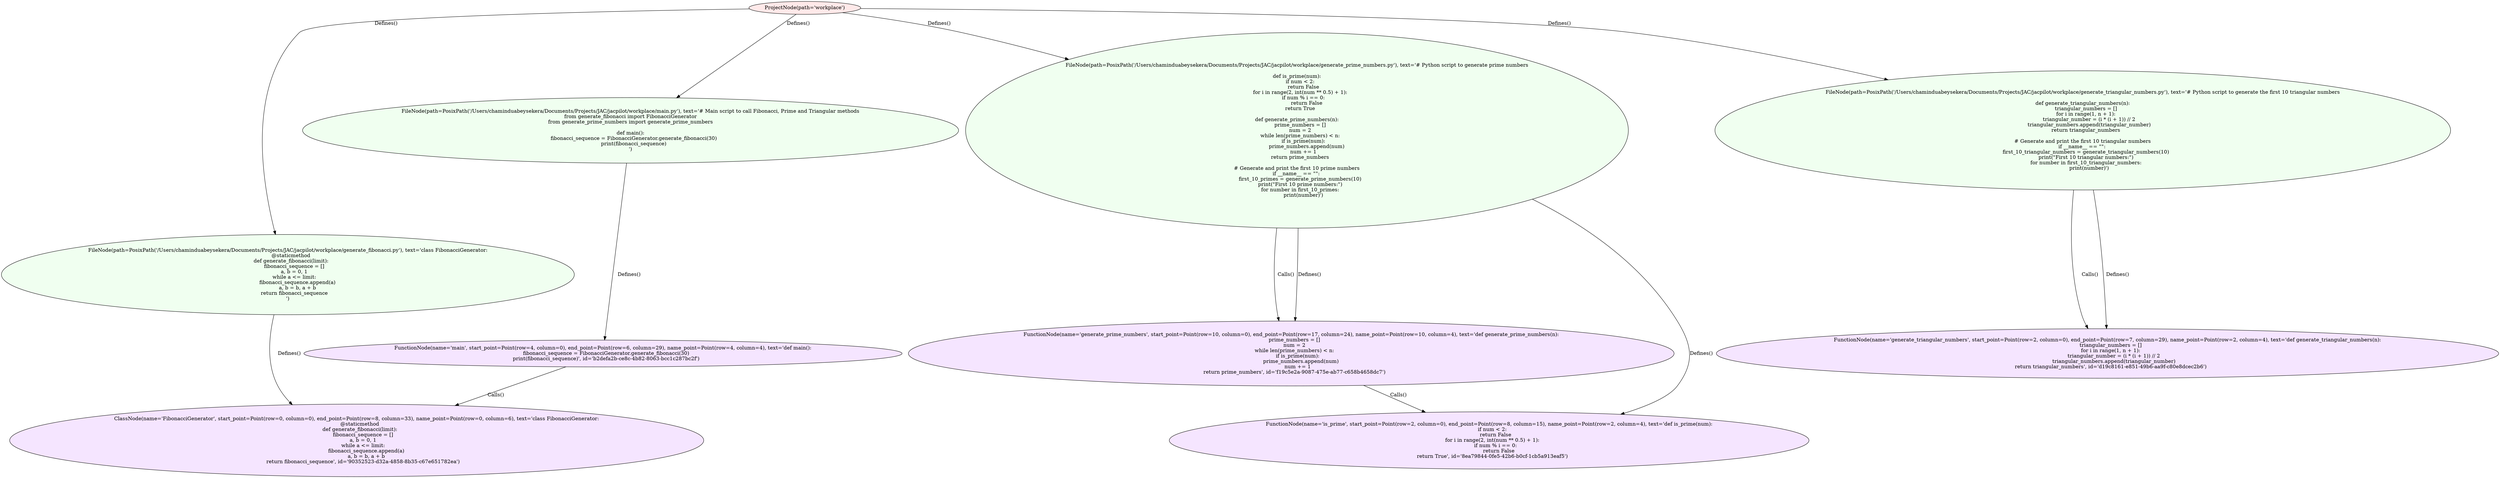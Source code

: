 digraph {
node [style="filled", shape="ellipse", fillcolor="invis", fontcolor="black"];
0 -> 1  [label="Defines()"];
0 -> 2  [label="Defines()"];
0 -> 3  [label="Defines()"];
0 -> 4  [label="Defines()"];
1 -> 5  [label="Defines()"];
2 -> 6  [label="Defines()"];
2 -> 7  [label="Defines()"];
2 -> 7  [label="Calls()"];
3 -> 8  [label="Defines()"];
3 -> 8  [label="Calls()"];
4 -> 9  [label="Defines()"];
9 -> 5  [label="Calls()"];
7 -> 6  [label="Calls()"];
0 [label="ProjectNode(path=&#x27;workplace&#x27;)"fillcolor="#FFE9E9"];
1 [label="FileNode(path=PosixPath(&#x27;/Users/chaminduabeysekera/Documents/Projects/JAC/jacpilot/workplace/generate_fibonacci.py&#x27;), text=&#x27;class FibonacciGenerator:\n    @staticmethod\n    def generate_fibonacci(limit):\n        fibonacci_sequence = []\n        a, b = 0, 1\n        while a &lt;= limit:\n            fibonacci_sequence.append(a)\n            a, b = b, a + b\n        return fibonacci_sequence\n&#x27;)"fillcolor="#F0FFF0"];
2 [label="FileNode(path=PosixPath(&#x27;/Users/chaminduabeysekera/Documents/Projects/JAC/jacpilot/workplace/generate_prime_numbers.py&#x27;), text=&#x27;# Python script to generate prime numbers\n\ndef is_prime(num):\n    if num &lt; 2:\n        return False\n    for i in range(2, int(num ** 0.5) + 1):\n        if num % i == 0:\n            return False\n    return True\n\ndef generate_prime_numbers(n):\n    prime_numbers = []\n    num = 2\n    while len(prime_numbers) &lt; n:\n        if is_prime(num):\n            prime_numbers.append(num)\n        num += 1\n    return prime_numbers\n\n# Generate and print the first 10 prime numbers\nif __name__ == &quot;&quot;: \n    first_10_primes = generate_prime_numbers(10)\n    print(&quot;First 10 prime numbers:&quot;)\n    for number in first_10_primes:\n        print(number)&#x27;)"fillcolor="#F0FFF0"];
3 [label="FileNode(path=PosixPath(&#x27;/Users/chaminduabeysekera/Documents/Projects/JAC/jacpilot/workplace/generate_triangular_numbers.py&#x27;), text=&#x27;# Python script to generate the first 10 triangular numbers\n\ndef generate_triangular_numbers(n):\n    triangular_numbers = []\n    for i in range(1, n + 1):\n        triangular_number = (i * (i + 1)) // 2\n        triangular_numbers.append(triangular_number)\n    return triangular_numbers\n\n# Generate and print the first 10 triangular numbers\nif __name__ == &quot;&quot;: \n    first_10_triangular_numbers = generate_triangular_numbers(10)\n    print(&quot;First 10 triangular numbers:&quot;)\n    for number in first_10_triangular_numbers:\n        print(number)&#x27;)"fillcolor="#F0FFF0"];
4 [label="FileNode(path=PosixPath(&#x27;/Users/chaminduabeysekera/Documents/Projects/JAC/jacpilot/workplace/main.py&#x27;), text=&#x27;# Main script to call Fibonacci, Prime and Triangular methods\nfrom generate_fibonacci import FibonacciGenerator\nfrom generate_prime_numbers import generate_prime_numbers\n\ndef main():\n    fibonacci_sequence = FibonacciGenerator.generate_fibonacci(30)\n    print(fibonacci_sequence)\n&#x27;)"fillcolor="#F0FFF0"];
5 [label="ClassNode(name=&#x27;FibonacciGenerator&#x27;, start_point=Point(row=0, column=0), end_point=Point(row=8, column=33), name_point=Point(row=0, column=6), text=&#x27;class FibonacciGenerator:\n    @staticmethod\n    def generate_fibonacci(limit):\n        fibonacci_sequence = []\n        a, b = 0, 1\n        while a &lt;= limit:\n            fibonacci_sequence.append(a)\n            a, b = b, a + b\n        return fibonacci_sequence&#x27;, id=&#x27;90352523-d32a-4858-8b35-c67e651782ea&#x27;)"fillcolor="#F5E5FF"];
6 [label="FunctionNode(name=&#x27;is_prime&#x27;, start_point=Point(row=2, column=0), end_point=Point(row=8, column=15), name_point=Point(row=2, column=4), text=&#x27;def is_prime(num):\n    if num &lt; 2:\n        return False\n    for i in range(2, int(num ** 0.5) + 1):\n        if num % i == 0:\n            return False\n    return True&#x27;, id=&#x27;8ea79844-0fe5-42b6-b0cf-1cb5a913eaf5&#x27;)"fillcolor="#F5E5FF"];
7 [label="FunctionNode(name=&#x27;generate_prime_numbers&#x27;, start_point=Point(row=10, column=0), end_point=Point(row=17, column=24), name_point=Point(row=10, column=4), text=&#x27;def generate_prime_numbers(n):\n    prime_numbers = []\n    num = 2\n    while len(prime_numbers) &lt; n:\n        if is_prime(num):\n            prime_numbers.append(num)\n        num += 1\n    return prime_numbers&#x27;, id=&#x27;f19c5e2a-9087-475e-ab77-c658b4658dc7&#x27;)"fillcolor="#F5E5FF"];
8 [label="FunctionNode(name=&#x27;generate_triangular_numbers&#x27;, start_point=Point(row=2, column=0), end_point=Point(row=7, column=29), name_point=Point(row=2, column=4), text=&#x27;def generate_triangular_numbers(n):\n    triangular_numbers = []\n    for i in range(1, n + 1):\n        triangular_number = (i * (i + 1)) // 2\n        triangular_numbers.append(triangular_number)\n    return triangular_numbers&#x27;, id=&#x27;d19c8161-e851-49b6-aa9f-c80e8dcec2b6&#x27;)"fillcolor="#F5E5FF"];
9 [label="FunctionNode(name=&#x27;main&#x27;, start_point=Point(row=4, column=0), end_point=Point(row=6, column=29), name_point=Point(row=4, column=4), text=&#x27;def main():\n    fibonacci_sequence = FibonacciGenerator.generate_fibonacci(30)\n    print(fibonacci_sequence)&#x27;, id=&#x27;b2defa2b-ce8c-4b82-8063-bcc1c287bc2f&#x27;)"fillcolor="#F5E5FF"];
}